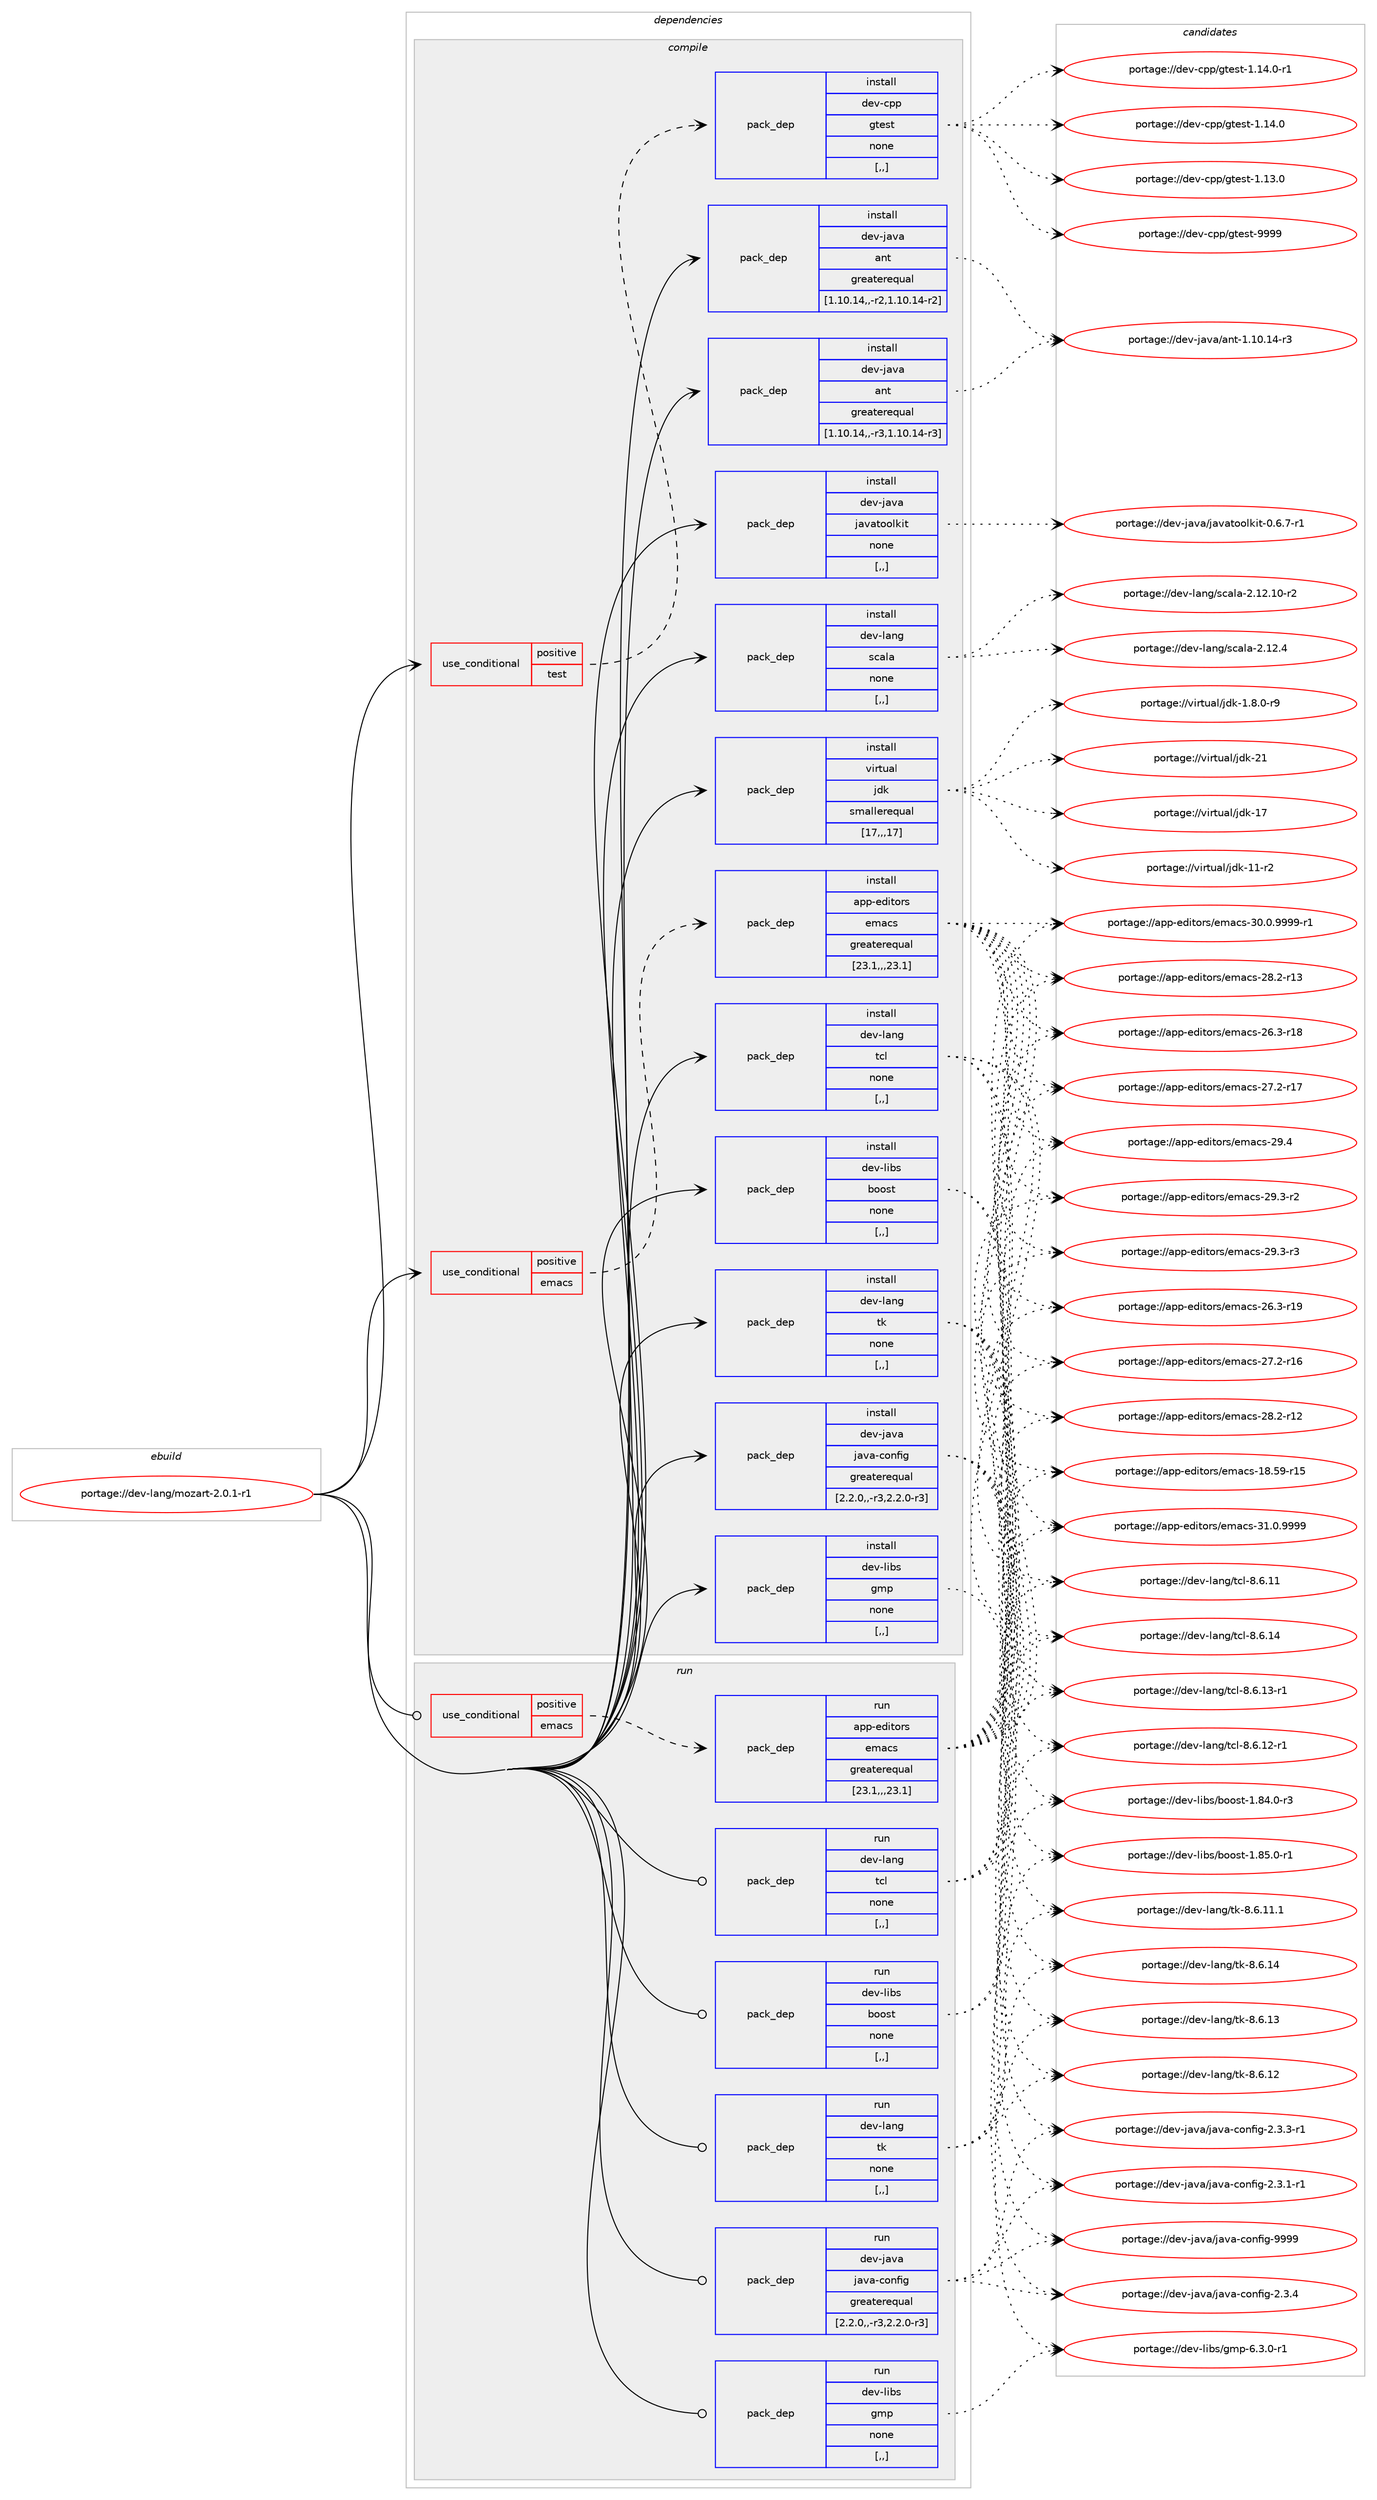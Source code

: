 digraph prolog {

# *************
# Graph options
# *************

newrank=true;
concentrate=true;
compound=true;
graph [rankdir=LR,fontname=Helvetica,fontsize=10,ranksep=1.5];#, ranksep=2.5, nodesep=0.2];
edge  [arrowhead=vee];
node  [fontname=Helvetica,fontsize=10];

# **********
# The ebuild
# **********

subgraph cluster_leftcol {
color=gray;
label=<<i>ebuild</i>>;
id [label="portage://dev-lang/mozart-2.0.1-r1", color=red, width=4, href="../dev-lang/mozart-2.0.1-r1.svg"];
}

# ****************
# The dependencies
# ****************

subgraph cluster_midcol {
color=gray;
label=<<i>dependencies</i>>;
subgraph cluster_compile {
fillcolor="#eeeeee";
style=filled;
label=<<i>compile</i>>;
subgraph cond23178 {
dependency99625 [label=<<TABLE BORDER="0" CELLBORDER="1" CELLSPACING="0" CELLPADDING="4"><TR><TD ROWSPAN="3" CELLPADDING="10">use_conditional</TD></TR><TR><TD>positive</TD></TR><TR><TD>emacs</TD></TR></TABLE>>, shape=none, color=red];
subgraph pack75376 {
dependency99626 [label=<<TABLE BORDER="0" CELLBORDER="1" CELLSPACING="0" CELLPADDING="4" WIDTH="220"><TR><TD ROWSPAN="6" CELLPADDING="30">pack_dep</TD></TR><TR><TD WIDTH="110">install</TD></TR><TR><TD>app-editors</TD></TR><TR><TD>emacs</TD></TR><TR><TD>greaterequal</TD></TR><TR><TD>[23.1,,,23.1]</TD></TR></TABLE>>, shape=none, color=blue];
}
dependency99625:e -> dependency99626:w [weight=20,style="dashed",arrowhead="vee"];
}
id:e -> dependency99625:w [weight=20,style="solid",arrowhead="vee"];
subgraph cond23179 {
dependency99627 [label=<<TABLE BORDER="0" CELLBORDER="1" CELLSPACING="0" CELLPADDING="4"><TR><TD ROWSPAN="3" CELLPADDING="10">use_conditional</TD></TR><TR><TD>positive</TD></TR><TR><TD>test</TD></TR></TABLE>>, shape=none, color=red];
subgraph pack75377 {
dependency99628 [label=<<TABLE BORDER="0" CELLBORDER="1" CELLSPACING="0" CELLPADDING="4" WIDTH="220"><TR><TD ROWSPAN="6" CELLPADDING="30">pack_dep</TD></TR><TR><TD WIDTH="110">install</TD></TR><TR><TD>dev-cpp</TD></TR><TR><TD>gtest</TD></TR><TR><TD>none</TD></TR><TR><TD>[,,]</TD></TR></TABLE>>, shape=none, color=blue];
}
dependency99627:e -> dependency99628:w [weight=20,style="dashed",arrowhead="vee"];
}
id:e -> dependency99627:w [weight=20,style="solid",arrowhead="vee"];
subgraph pack75378 {
dependency99629 [label=<<TABLE BORDER="0" CELLBORDER="1" CELLSPACING="0" CELLPADDING="4" WIDTH="220"><TR><TD ROWSPAN="6" CELLPADDING="30">pack_dep</TD></TR><TR><TD WIDTH="110">install</TD></TR><TR><TD>dev-java</TD></TR><TR><TD>ant</TD></TR><TR><TD>greaterequal</TD></TR><TR><TD>[1.10.14,,-r2,1.10.14-r2]</TD></TR></TABLE>>, shape=none, color=blue];
}
id:e -> dependency99629:w [weight=20,style="solid",arrowhead="vee"];
subgraph pack75379 {
dependency99630 [label=<<TABLE BORDER="0" CELLBORDER="1" CELLSPACING="0" CELLPADDING="4" WIDTH="220"><TR><TD ROWSPAN="6" CELLPADDING="30">pack_dep</TD></TR><TR><TD WIDTH="110">install</TD></TR><TR><TD>dev-java</TD></TR><TR><TD>ant</TD></TR><TR><TD>greaterequal</TD></TR><TR><TD>[1.10.14,,-r3,1.10.14-r3]</TD></TR></TABLE>>, shape=none, color=blue];
}
id:e -> dependency99630:w [weight=20,style="solid",arrowhead="vee"];
subgraph pack75380 {
dependency99631 [label=<<TABLE BORDER="0" CELLBORDER="1" CELLSPACING="0" CELLPADDING="4" WIDTH="220"><TR><TD ROWSPAN="6" CELLPADDING="30">pack_dep</TD></TR><TR><TD WIDTH="110">install</TD></TR><TR><TD>dev-java</TD></TR><TR><TD>java-config</TD></TR><TR><TD>greaterequal</TD></TR><TR><TD>[2.2.0,,-r3,2.2.0-r3]</TD></TR></TABLE>>, shape=none, color=blue];
}
id:e -> dependency99631:w [weight=20,style="solid",arrowhead="vee"];
subgraph pack75381 {
dependency99632 [label=<<TABLE BORDER="0" CELLBORDER="1" CELLSPACING="0" CELLPADDING="4" WIDTH="220"><TR><TD ROWSPAN="6" CELLPADDING="30">pack_dep</TD></TR><TR><TD WIDTH="110">install</TD></TR><TR><TD>dev-java</TD></TR><TR><TD>javatoolkit</TD></TR><TR><TD>none</TD></TR><TR><TD>[,,]</TD></TR></TABLE>>, shape=none, color=blue];
}
id:e -> dependency99632:w [weight=20,style="solid",arrowhead="vee"];
subgraph pack75382 {
dependency99633 [label=<<TABLE BORDER="0" CELLBORDER="1" CELLSPACING="0" CELLPADDING="4" WIDTH="220"><TR><TD ROWSPAN="6" CELLPADDING="30">pack_dep</TD></TR><TR><TD WIDTH="110">install</TD></TR><TR><TD>dev-lang</TD></TR><TR><TD>scala</TD></TR><TR><TD>none</TD></TR><TR><TD>[,,]</TD></TR></TABLE>>, shape=none, color=blue];
}
id:e -> dependency99633:w [weight=20,style="solid",arrowhead="vee"];
subgraph pack75383 {
dependency99634 [label=<<TABLE BORDER="0" CELLBORDER="1" CELLSPACING="0" CELLPADDING="4" WIDTH="220"><TR><TD ROWSPAN="6" CELLPADDING="30">pack_dep</TD></TR><TR><TD WIDTH="110">install</TD></TR><TR><TD>dev-lang</TD></TR><TR><TD>tcl</TD></TR><TR><TD>none</TD></TR><TR><TD>[,,]</TD></TR></TABLE>>, shape=none, color=blue];
}
id:e -> dependency99634:w [weight=20,style="solid",arrowhead="vee"];
subgraph pack75384 {
dependency99635 [label=<<TABLE BORDER="0" CELLBORDER="1" CELLSPACING="0" CELLPADDING="4" WIDTH="220"><TR><TD ROWSPAN="6" CELLPADDING="30">pack_dep</TD></TR><TR><TD WIDTH="110">install</TD></TR><TR><TD>dev-lang</TD></TR><TR><TD>tk</TD></TR><TR><TD>none</TD></TR><TR><TD>[,,]</TD></TR></TABLE>>, shape=none, color=blue];
}
id:e -> dependency99635:w [weight=20,style="solid",arrowhead="vee"];
subgraph pack75385 {
dependency99636 [label=<<TABLE BORDER="0" CELLBORDER="1" CELLSPACING="0" CELLPADDING="4" WIDTH="220"><TR><TD ROWSPAN="6" CELLPADDING="30">pack_dep</TD></TR><TR><TD WIDTH="110">install</TD></TR><TR><TD>dev-libs</TD></TR><TR><TD>boost</TD></TR><TR><TD>none</TD></TR><TR><TD>[,,]</TD></TR></TABLE>>, shape=none, color=blue];
}
id:e -> dependency99636:w [weight=20,style="solid",arrowhead="vee"];
subgraph pack75386 {
dependency99637 [label=<<TABLE BORDER="0" CELLBORDER="1" CELLSPACING="0" CELLPADDING="4" WIDTH="220"><TR><TD ROWSPAN="6" CELLPADDING="30">pack_dep</TD></TR><TR><TD WIDTH="110">install</TD></TR><TR><TD>dev-libs</TD></TR><TR><TD>gmp</TD></TR><TR><TD>none</TD></TR><TR><TD>[,,]</TD></TR></TABLE>>, shape=none, color=blue];
}
id:e -> dependency99637:w [weight=20,style="solid",arrowhead="vee"];
subgraph pack75387 {
dependency99638 [label=<<TABLE BORDER="0" CELLBORDER="1" CELLSPACING="0" CELLPADDING="4" WIDTH="220"><TR><TD ROWSPAN="6" CELLPADDING="30">pack_dep</TD></TR><TR><TD WIDTH="110">install</TD></TR><TR><TD>virtual</TD></TR><TR><TD>jdk</TD></TR><TR><TD>smallerequal</TD></TR><TR><TD>[17,,,17]</TD></TR></TABLE>>, shape=none, color=blue];
}
id:e -> dependency99638:w [weight=20,style="solid",arrowhead="vee"];
}
subgraph cluster_compileandrun {
fillcolor="#eeeeee";
style=filled;
label=<<i>compile and run</i>>;
}
subgraph cluster_run {
fillcolor="#eeeeee";
style=filled;
label=<<i>run</i>>;
subgraph cond23180 {
dependency99639 [label=<<TABLE BORDER="0" CELLBORDER="1" CELLSPACING="0" CELLPADDING="4"><TR><TD ROWSPAN="3" CELLPADDING="10">use_conditional</TD></TR><TR><TD>positive</TD></TR><TR><TD>emacs</TD></TR></TABLE>>, shape=none, color=red];
subgraph pack75388 {
dependency99640 [label=<<TABLE BORDER="0" CELLBORDER="1" CELLSPACING="0" CELLPADDING="4" WIDTH="220"><TR><TD ROWSPAN="6" CELLPADDING="30">pack_dep</TD></TR><TR><TD WIDTH="110">run</TD></TR><TR><TD>app-editors</TD></TR><TR><TD>emacs</TD></TR><TR><TD>greaterequal</TD></TR><TR><TD>[23.1,,,23.1]</TD></TR></TABLE>>, shape=none, color=blue];
}
dependency99639:e -> dependency99640:w [weight=20,style="dashed",arrowhead="vee"];
}
id:e -> dependency99639:w [weight=20,style="solid",arrowhead="odot"];
subgraph pack75389 {
dependency99641 [label=<<TABLE BORDER="0" CELLBORDER="1" CELLSPACING="0" CELLPADDING="4" WIDTH="220"><TR><TD ROWSPAN="6" CELLPADDING="30">pack_dep</TD></TR><TR><TD WIDTH="110">run</TD></TR><TR><TD>dev-java</TD></TR><TR><TD>java-config</TD></TR><TR><TD>greaterequal</TD></TR><TR><TD>[2.2.0,,-r3,2.2.0-r3]</TD></TR></TABLE>>, shape=none, color=blue];
}
id:e -> dependency99641:w [weight=20,style="solid",arrowhead="odot"];
subgraph pack75390 {
dependency99642 [label=<<TABLE BORDER="0" CELLBORDER="1" CELLSPACING="0" CELLPADDING="4" WIDTH="220"><TR><TD ROWSPAN="6" CELLPADDING="30">pack_dep</TD></TR><TR><TD WIDTH="110">run</TD></TR><TR><TD>dev-lang</TD></TR><TR><TD>tcl</TD></TR><TR><TD>none</TD></TR><TR><TD>[,,]</TD></TR></TABLE>>, shape=none, color=blue];
}
id:e -> dependency99642:w [weight=20,style="solid",arrowhead="odot"];
subgraph pack75391 {
dependency99643 [label=<<TABLE BORDER="0" CELLBORDER="1" CELLSPACING="0" CELLPADDING="4" WIDTH="220"><TR><TD ROWSPAN="6" CELLPADDING="30">pack_dep</TD></TR><TR><TD WIDTH="110">run</TD></TR><TR><TD>dev-lang</TD></TR><TR><TD>tk</TD></TR><TR><TD>none</TD></TR><TR><TD>[,,]</TD></TR></TABLE>>, shape=none, color=blue];
}
id:e -> dependency99643:w [weight=20,style="solid",arrowhead="odot"];
subgraph pack75392 {
dependency99644 [label=<<TABLE BORDER="0" CELLBORDER="1" CELLSPACING="0" CELLPADDING="4" WIDTH="220"><TR><TD ROWSPAN="6" CELLPADDING="30">pack_dep</TD></TR><TR><TD WIDTH="110">run</TD></TR><TR><TD>dev-libs</TD></TR><TR><TD>boost</TD></TR><TR><TD>none</TD></TR><TR><TD>[,,]</TD></TR></TABLE>>, shape=none, color=blue];
}
id:e -> dependency99644:w [weight=20,style="solid",arrowhead="odot"];
subgraph pack75393 {
dependency99645 [label=<<TABLE BORDER="0" CELLBORDER="1" CELLSPACING="0" CELLPADDING="4" WIDTH="220"><TR><TD ROWSPAN="6" CELLPADDING="30">pack_dep</TD></TR><TR><TD WIDTH="110">run</TD></TR><TR><TD>dev-libs</TD></TR><TR><TD>gmp</TD></TR><TR><TD>none</TD></TR><TR><TD>[,,]</TD></TR></TABLE>>, shape=none, color=blue];
}
id:e -> dependency99645:w [weight=20,style="solid",arrowhead="odot"];
}
}

# **************
# The candidates
# **************

subgraph cluster_choices {
rank=same;
color=gray;
label=<<i>candidates</i>>;

subgraph choice75376 {
color=black;
nodesep=1;
choice971121124510110010511611111411547101109979911545514946484657575757 [label="portage://app-editors/emacs-31.0.9999", color=red, width=4,href="../app-editors/emacs-31.0.9999.svg"];
choice9711211245101100105116111114115471011099799115455148464846575757574511449 [label="portage://app-editors/emacs-30.0.9999-r1", color=red, width=4,href="../app-editors/emacs-30.0.9999-r1.svg"];
choice97112112451011001051161111141154710110997991154550574652 [label="portage://app-editors/emacs-29.4", color=red, width=4,href="../app-editors/emacs-29.4.svg"];
choice971121124510110010511611111411547101109979911545505746514511451 [label="portage://app-editors/emacs-29.3-r3", color=red, width=4,href="../app-editors/emacs-29.3-r3.svg"];
choice971121124510110010511611111411547101109979911545505746514511450 [label="portage://app-editors/emacs-29.3-r2", color=red, width=4,href="../app-editors/emacs-29.3-r2.svg"];
choice97112112451011001051161111141154710110997991154550564650451144951 [label="portage://app-editors/emacs-28.2-r13", color=red, width=4,href="../app-editors/emacs-28.2-r13.svg"];
choice97112112451011001051161111141154710110997991154550564650451144950 [label="portage://app-editors/emacs-28.2-r12", color=red, width=4,href="../app-editors/emacs-28.2-r12.svg"];
choice97112112451011001051161111141154710110997991154550554650451144955 [label="portage://app-editors/emacs-27.2-r17", color=red, width=4,href="../app-editors/emacs-27.2-r17.svg"];
choice97112112451011001051161111141154710110997991154550554650451144954 [label="portage://app-editors/emacs-27.2-r16", color=red, width=4,href="../app-editors/emacs-27.2-r16.svg"];
choice97112112451011001051161111141154710110997991154550544651451144957 [label="portage://app-editors/emacs-26.3-r19", color=red, width=4,href="../app-editors/emacs-26.3-r19.svg"];
choice97112112451011001051161111141154710110997991154550544651451144956 [label="portage://app-editors/emacs-26.3-r18", color=red, width=4,href="../app-editors/emacs-26.3-r18.svg"];
choice9711211245101100105116111114115471011099799115454956465357451144953 [label="portage://app-editors/emacs-18.59-r15", color=red, width=4,href="../app-editors/emacs-18.59-r15.svg"];
dependency99626:e -> choice971121124510110010511611111411547101109979911545514946484657575757:w [style=dotted,weight="100"];
dependency99626:e -> choice9711211245101100105116111114115471011099799115455148464846575757574511449:w [style=dotted,weight="100"];
dependency99626:e -> choice97112112451011001051161111141154710110997991154550574652:w [style=dotted,weight="100"];
dependency99626:e -> choice971121124510110010511611111411547101109979911545505746514511451:w [style=dotted,weight="100"];
dependency99626:e -> choice971121124510110010511611111411547101109979911545505746514511450:w [style=dotted,weight="100"];
dependency99626:e -> choice97112112451011001051161111141154710110997991154550564650451144951:w [style=dotted,weight="100"];
dependency99626:e -> choice97112112451011001051161111141154710110997991154550564650451144950:w [style=dotted,weight="100"];
dependency99626:e -> choice97112112451011001051161111141154710110997991154550554650451144955:w [style=dotted,weight="100"];
dependency99626:e -> choice97112112451011001051161111141154710110997991154550554650451144954:w [style=dotted,weight="100"];
dependency99626:e -> choice97112112451011001051161111141154710110997991154550544651451144957:w [style=dotted,weight="100"];
dependency99626:e -> choice97112112451011001051161111141154710110997991154550544651451144956:w [style=dotted,weight="100"];
dependency99626:e -> choice9711211245101100105116111114115471011099799115454956465357451144953:w [style=dotted,weight="100"];
}
subgraph choice75377 {
color=black;
nodesep=1;
choice1001011184599112112471031161011151164557575757 [label="portage://dev-cpp/gtest-9999", color=red, width=4,href="../dev-cpp/gtest-9999.svg"];
choice100101118459911211247103116101115116454946495246484511449 [label="portage://dev-cpp/gtest-1.14.0-r1", color=red, width=4,href="../dev-cpp/gtest-1.14.0-r1.svg"];
choice10010111845991121124710311610111511645494649524648 [label="portage://dev-cpp/gtest-1.14.0", color=red, width=4,href="../dev-cpp/gtest-1.14.0.svg"];
choice10010111845991121124710311610111511645494649514648 [label="portage://dev-cpp/gtest-1.13.0", color=red, width=4,href="../dev-cpp/gtest-1.13.0.svg"];
dependency99628:e -> choice1001011184599112112471031161011151164557575757:w [style=dotted,weight="100"];
dependency99628:e -> choice100101118459911211247103116101115116454946495246484511449:w [style=dotted,weight="100"];
dependency99628:e -> choice10010111845991121124710311610111511645494649524648:w [style=dotted,weight="100"];
dependency99628:e -> choice10010111845991121124710311610111511645494649514648:w [style=dotted,weight="100"];
}
subgraph choice75378 {
color=black;
nodesep=1;
choice100101118451069711897479711011645494649484649524511451 [label="portage://dev-java/ant-1.10.14-r3", color=red, width=4,href="../dev-java/ant-1.10.14-r3.svg"];
dependency99629:e -> choice100101118451069711897479711011645494649484649524511451:w [style=dotted,weight="100"];
}
subgraph choice75379 {
color=black;
nodesep=1;
choice100101118451069711897479711011645494649484649524511451 [label="portage://dev-java/ant-1.10.14-r3", color=red, width=4,href="../dev-java/ant-1.10.14-r3.svg"];
dependency99630:e -> choice100101118451069711897479711011645494649484649524511451:w [style=dotted,weight="100"];
}
subgraph choice75380 {
color=black;
nodesep=1;
choice10010111845106971189747106971189745991111101021051034557575757 [label="portage://dev-java/java-config-9999", color=red, width=4,href="../dev-java/java-config-9999.svg"];
choice1001011184510697118974710697118974599111110102105103455046514652 [label="portage://dev-java/java-config-2.3.4", color=red, width=4,href="../dev-java/java-config-2.3.4.svg"];
choice10010111845106971189747106971189745991111101021051034550465146514511449 [label="portage://dev-java/java-config-2.3.3-r1", color=red, width=4,href="../dev-java/java-config-2.3.3-r1.svg"];
choice10010111845106971189747106971189745991111101021051034550465146494511449 [label="portage://dev-java/java-config-2.3.1-r1", color=red, width=4,href="../dev-java/java-config-2.3.1-r1.svg"];
dependency99631:e -> choice10010111845106971189747106971189745991111101021051034557575757:w [style=dotted,weight="100"];
dependency99631:e -> choice1001011184510697118974710697118974599111110102105103455046514652:w [style=dotted,weight="100"];
dependency99631:e -> choice10010111845106971189747106971189745991111101021051034550465146514511449:w [style=dotted,weight="100"];
dependency99631:e -> choice10010111845106971189747106971189745991111101021051034550465146494511449:w [style=dotted,weight="100"];
}
subgraph choice75381 {
color=black;
nodesep=1;
choice1001011184510697118974710697118971161111111081071051164548465446554511449 [label="portage://dev-java/javatoolkit-0.6.7-r1", color=red, width=4,href="../dev-java/javatoolkit-0.6.7-r1.svg"];
dependency99632:e -> choice1001011184510697118974710697118971161111111081071051164548465446554511449:w [style=dotted,weight="100"];
}
subgraph choice75382 {
color=black;
nodesep=1;
choice10010111845108971101034711599971089745504649504649484511450 [label="portage://dev-lang/scala-2.12.10-r2", color=red, width=4,href="../dev-lang/scala-2.12.10-r2.svg"];
choice10010111845108971101034711599971089745504649504652 [label="portage://dev-lang/scala-2.12.4", color=red, width=4,href="../dev-lang/scala-2.12.4.svg"];
dependency99633:e -> choice10010111845108971101034711599971089745504649504649484511450:w [style=dotted,weight="100"];
dependency99633:e -> choice10010111845108971101034711599971089745504649504652:w [style=dotted,weight="100"];
}
subgraph choice75383 {
color=black;
nodesep=1;
choice1001011184510897110103471169910845564654464952 [label="portage://dev-lang/tcl-8.6.14", color=red, width=4,href="../dev-lang/tcl-8.6.14.svg"];
choice10010111845108971101034711699108455646544649514511449 [label="portage://dev-lang/tcl-8.6.13-r1", color=red, width=4,href="../dev-lang/tcl-8.6.13-r1.svg"];
choice10010111845108971101034711699108455646544649504511449 [label="portage://dev-lang/tcl-8.6.12-r1", color=red, width=4,href="../dev-lang/tcl-8.6.12-r1.svg"];
choice1001011184510897110103471169910845564654464949 [label="portage://dev-lang/tcl-8.6.11", color=red, width=4,href="../dev-lang/tcl-8.6.11.svg"];
dependency99634:e -> choice1001011184510897110103471169910845564654464952:w [style=dotted,weight="100"];
dependency99634:e -> choice10010111845108971101034711699108455646544649514511449:w [style=dotted,weight="100"];
dependency99634:e -> choice10010111845108971101034711699108455646544649504511449:w [style=dotted,weight="100"];
dependency99634:e -> choice1001011184510897110103471169910845564654464949:w [style=dotted,weight="100"];
}
subgraph choice75384 {
color=black;
nodesep=1;
choice10010111845108971101034711610745564654464952 [label="portage://dev-lang/tk-8.6.14", color=red, width=4,href="../dev-lang/tk-8.6.14.svg"];
choice10010111845108971101034711610745564654464951 [label="portage://dev-lang/tk-8.6.13", color=red, width=4,href="../dev-lang/tk-8.6.13.svg"];
choice10010111845108971101034711610745564654464950 [label="portage://dev-lang/tk-8.6.12", color=red, width=4,href="../dev-lang/tk-8.6.12.svg"];
choice100101118451089711010347116107455646544649494649 [label="portage://dev-lang/tk-8.6.11.1", color=red, width=4,href="../dev-lang/tk-8.6.11.1.svg"];
dependency99635:e -> choice10010111845108971101034711610745564654464952:w [style=dotted,weight="100"];
dependency99635:e -> choice10010111845108971101034711610745564654464951:w [style=dotted,weight="100"];
dependency99635:e -> choice10010111845108971101034711610745564654464950:w [style=dotted,weight="100"];
dependency99635:e -> choice100101118451089711010347116107455646544649494649:w [style=dotted,weight="100"];
}
subgraph choice75385 {
color=black;
nodesep=1;
choice10010111845108105981154798111111115116454946565346484511449 [label="portage://dev-libs/boost-1.85.0-r1", color=red, width=4,href="../dev-libs/boost-1.85.0-r1.svg"];
choice10010111845108105981154798111111115116454946565246484511451 [label="portage://dev-libs/boost-1.84.0-r3", color=red, width=4,href="../dev-libs/boost-1.84.0-r3.svg"];
dependency99636:e -> choice10010111845108105981154798111111115116454946565346484511449:w [style=dotted,weight="100"];
dependency99636:e -> choice10010111845108105981154798111111115116454946565246484511451:w [style=dotted,weight="100"];
}
subgraph choice75386 {
color=black;
nodesep=1;
choice1001011184510810598115471031091124554465146484511449 [label="portage://dev-libs/gmp-6.3.0-r1", color=red, width=4,href="../dev-libs/gmp-6.3.0-r1.svg"];
dependency99637:e -> choice1001011184510810598115471031091124554465146484511449:w [style=dotted,weight="100"];
}
subgraph choice75387 {
color=black;
nodesep=1;
choice1181051141161179710847106100107455049 [label="portage://virtual/jdk-21", color=red, width=4,href="../virtual/jdk-21.svg"];
choice1181051141161179710847106100107454955 [label="portage://virtual/jdk-17", color=red, width=4,href="../virtual/jdk-17.svg"];
choice11810511411611797108471061001074549494511450 [label="portage://virtual/jdk-11-r2", color=red, width=4,href="../virtual/jdk-11-r2.svg"];
choice11810511411611797108471061001074549465646484511457 [label="portage://virtual/jdk-1.8.0-r9", color=red, width=4,href="../virtual/jdk-1.8.0-r9.svg"];
dependency99638:e -> choice1181051141161179710847106100107455049:w [style=dotted,weight="100"];
dependency99638:e -> choice1181051141161179710847106100107454955:w [style=dotted,weight="100"];
dependency99638:e -> choice11810511411611797108471061001074549494511450:w [style=dotted,weight="100"];
dependency99638:e -> choice11810511411611797108471061001074549465646484511457:w [style=dotted,weight="100"];
}
subgraph choice75388 {
color=black;
nodesep=1;
choice971121124510110010511611111411547101109979911545514946484657575757 [label="portage://app-editors/emacs-31.0.9999", color=red, width=4,href="../app-editors/emacs-31.0.9999.svg"];
choice9711211245101100105116111114115471011099799115455148464846575757574511449 [label="portage://app-editors/emacs-30.0.9999-r1", color=red, width=4,href="../app-editors/emacs-30.0.9999-r1.svg"];
choice97112112451011001051161111141154710110997991154550574652 [label="portage://app-editors/emacs-29.4", color=red, width=4,href="../app-editors/emacs-29.4.svg"];
choice971121124510110010511611111411547101109979911545505746514511451 [label="portage://app-editors/emacs-29.3-r3", color=red, width=4,href="../app-editors/emacs-29.3-r3.svg"];
choice971121124510110010511611111411547101109979911545505746514511450 [label="portage://app-editors/emacs-29.3-r2", color=red, width=4,href="../app-editors/emacs-29.3-r2.svg"];
choice97112112451011001051161111141154710110997991154550564650451144951 [label="portage://app-editors/emacs-28.2-r13", color=red, width=4,href="../app-editors/emacs-28.2-r13.svg"];
choice97112112451011001051161111141154710110997991154550564650451144950 [label="portage://app-editors/emacs-28.2-r12", color=red, width=4,href="../app-editors/emacs-28.2-r12.svg"];
choice97112112451011001051161111141154710110997991154550554650451144955 [label="portage://app-editors/emacs-27.2-r17", color=red, width=4,href="../app-editors/emacs-27.2-r17.svg"];
choice97112112451011001051161111141154710110997991154550554650451144954 [label="portage://app-editors/emacs-27.2-r16", color=red, width=4,href="../app-editors/emacs-27.2-r16.svg"];
choice97112112451011001051161111141154710110997991154550544651451144957 [label="portage://app-editors/emacs-26.3-r19", color=red, width=4,href="../app-editors/emacs-26.3-r19.svg"];
choice97112112451011001051161111141154710110997991154550544651451144956 [label="portage://app-editors/emacs-26.3-r18", color=red, width=4,href="../app-editors/emacs-26.3-r18.svg"];
choice9711211245101100105116111114115471011099799115454956465357451144953 [label="portage://app-editors/emacs-18.59-r15", color=red, width=4,href="../app-editors/emacs-18.59-r15.svg"];
dependency99640:e -> choice971121124510110010511611111411547101109979911545514946484657575757:w [style=dotted,weight="100"];
dependency99640:e -> choice9711211245101100105116111114115471011099799115455148464846575757574511449:w [style=dotted,weight="100"];
dependency99640:e -> choice97112112451011001051161111141154710110997991154550574652:w [style=dotted,weight="100"];
dependency99640:e -> choice971121124510110010511611111411547101109979911545505746514511451:w [style=dotted,weight="100"];
dependency99640:e -> choice971121124510110010511611111411547101109979911545505746514511450:w [style=dotted,weight="100"];
dependency99640:e -> choice97112112451011001051161111141154710110997991154550564650451144951:w [style=dotted,weight="100"];
dependency99640:e -> choice97112112451011001051161111141154710110997991154550564650451144950:w [style=dotted,weight="100"];
dependency99640:e -> choice97112112451011001051161111141154710110997991154550554650451144955:w [style=dotted,weight="100"];
dependency99640:e -> choice97112112451011001051161111141154710110997991154550554650451144954:w [style=dotted,weight="100"];
dependency99640:e -> choice97112112451011001051161111141154710110997991154550544651451144957:w [style=dotted,weight="100"];
dependency99640:e -> choice97112112451011001051161111141154710110997991154550544651451144956:w [style=dotted,weight="100"];
dependency99640:e -> choice9711211245101100105116111114115471011099799115454956465357451144953:w [style=dotted,weight="100"];
}
subgraph choice75389 {
color=black;
nodesep=1;
choice10010111845106971189747106971189745991111101021051034557575757 [label="portage://dev-java/java-config-9999", color=red, width=4,href="../dev-java/java-config-9999.svg"];
choice1001011184510697118974710697118974599111110102105103455046514652 [label="portage://dev-java/java-config-2.3.4", color=red, width=4,href="../dev-java/java-config-2.3.4.svg"];
choice10010111845106971189747106971189745991111101021051034550465146514511449 [label="portage://dev-java/java-config-2.3.3-r1", color=red, width=4,href="../dev-java/java-config-2.3.3-r1.svg"];
choice10010111845106971189747106971189745991111101021051034550465146494511449 [label="portage://dev-java/java-config-2.3.1-r1", color=red, width=4,href="../dev-java/java-config-2.3.1-r1.svg"];
dependency99641:e -> choice10010111845106971189747106971189745991111101021051034557575757:w [style=dotted,weight="100"];
dependency99641:e -> choice1001011184510697118974710697118974599111110102105103455046514652:w [style=dotted,weight="100"];
dependency99641:e -> choice10010111845106971189747106971189745991111101021051034550465146514511449:w [style=dotted,weight="100"];
dependency99641:e -> choice10010111845106971189747106971189745991111101021051034550465146494511449:w [style=dotted,weight="100"];
}
subgraph choice75390 {
color=black;
nodesep=1;
choice1001011184510897110103471169910845564654464952 [label="portage://dev-lang/tcl-8.6.14", color=red, width=4,href="../dev-lang/tcl-8.6.14.svg"];
choice10010111845108971101034711699108455646544649514511449 [label="portage://dev-lang/tcl-8.6.13-r1", color=red, width=4,href="../dev-lang/tcl-8.6.13-r1.svg"];
choice10010111845108971101034711699108455646544649504511449 [label="portage://dev-lang/tcl-8.6.12-r1", color=red, width=4,href="../dev-lang/tcl-8.6.12-r1.svg"];
choice1001011184510897110103471169910845564654464949 [label="portage://dev-lang/tcl-8.6.11", color=red, width=4,href="../dev-lang/tcl-8.6.11.svg"];
dependency99642:e -> choice1001011184510897110103471169910845564654464952:w [style=dotted,weight="100"];
dependency99642:e -> choice10010111845108971101034711699108455646544649514511449:w [style=dotted,weight="100"];
dependency99642:e -> choice10010111845108971101034711699108455646544649504511449:w [style=dotted,weight="100"];
dependency99642:e -> choice1001011184510897110103471169910845564654464949:w [style=dotted,weight="100"];
}
subgraph choice75391 {
color=black;
nodesep=1;
choice10010111845108971101034711610745564654464952 [label="portage://dev-lang/tk-8.6.14", color=red, width=4,href="../dev-lang/tk-8.6.14.svg"];
choice10010111845108971101034711610745564654464951 [label="portage://dev-lang/tk-8.6.13", color=red, width=4,href="../dev-lang/tk-8.6.13.svg"];
choice10010111845108971101034711610745564654464950 [label="portage://dev-lang/tk-8.6.12", color=red, width=4,href="../dev-lang/tk-8.6.12.svg"];
choice100101118451089711010347116107455646544649494649 [label="portage://dev-lang/tk-8.6.11.1", color=red, width=4,href="../dev-lang/tk-8.6.11.1.svg"];
dependency99643:e -> choice10010111845108971101034711610745564654464952:w [style=dotted,weight="100"];
dependency99643:e -> choice10010111845108971101034711610745564654464951:w [style=dotted,weight="100"];
dependency99643:e -> choice10010111845108971101034711610745564654464950:w [style=dotted,weight="100"];
dependency99643:e -> choice100101118451089711010347116107455646544649494649:w [style=dotted,weight="100"];
}
subgraph choice75392 {
color=black;
nodesep=1;
choice10010111845108105981154798111111115116454946565346484511449 [label="portage://dev-libs/boost-1.85.0-r1", color=red, width=4,href="../dev-libs/boost-1.85.0-r1.svg"];
choice10010111845108105981154798111111115116454946565246484511451 [label="portage://dev-libs/boost-1.84.0-r3", color=red, width=4,href="../dev-libs/boost-1.84.0-r3.svg"];
dependency99644:e -> choice10010111845108105981154798111111115116454946565346484511449:w [style=dotted,weight="100"];
dependency99644:e -> choice10010111845108105981154798111111115116454946565246484511451:w [style=dotted,weight="100"];
}
subgraph choice75393 {
color=black;
nodesep=1;
choice1001011184510810598115471031091124554465146484511449 [label="portage://dev-libs/gmp-6.3.0-r1", color=red, width=4,href="../dev-libs/gmp-6.3.0-r1.svg"];
dependency99645:e -> choice1001011184510810598115471031091124554465146484511449:w [style=dotted,weight="100"];
}
}

}
